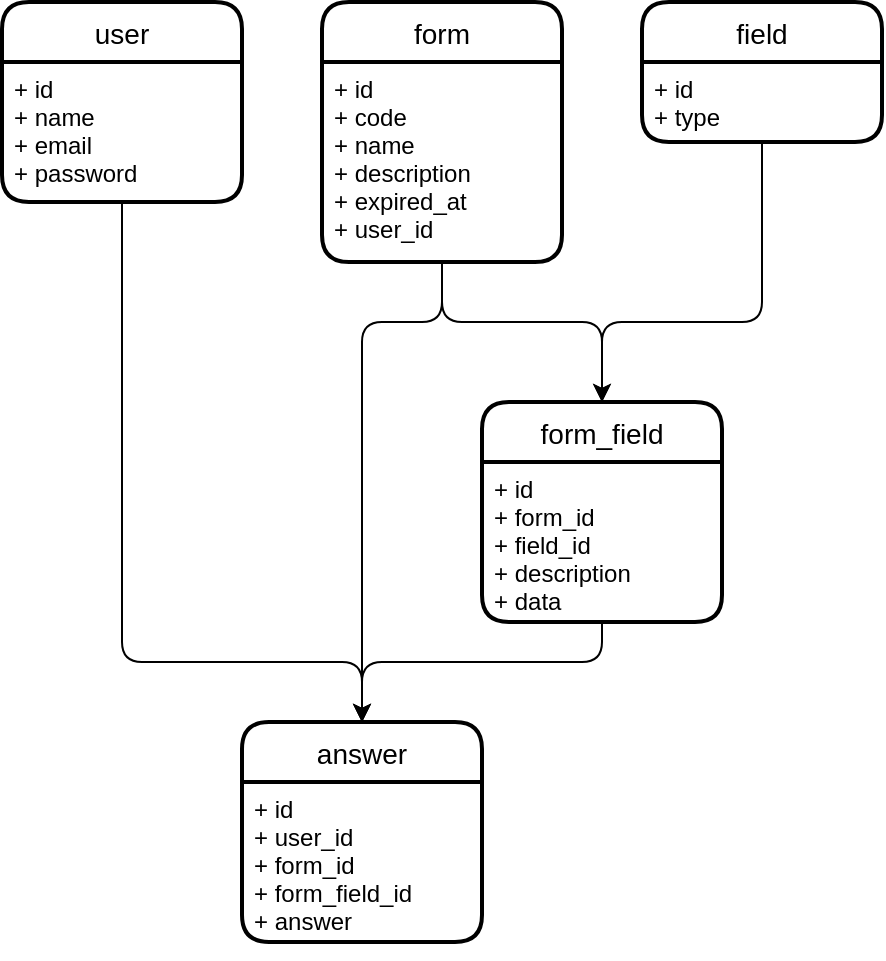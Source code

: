 <mxfile>
    <diagram id="Qkm_uD1kTnvRlvZmmLBl" name="Page-1">
        <mxGraphModel dx="795" dy="564" grid="1" gridSize="10" guides="1" tooltips="1" connect="1" arrows="1" fold="1" page="1" pageScale="1" pageWidth="827" pageHeight="1169" math="0" shadow="0">
            <root>
                <mxCell id="0"/>
                <mxCell id="1" parent="0"/>
                <mxCell id="2" value="user" style="swimlane;childLayout=stackLayout;horizontal=1;startSize=30;horizontalStack=0;rounded=1;fontSize=14;fontStyle=0;strokeWidth=2;resizeParent=0;resizeLast=1;shadow=0;dashed=0;align=center;" parent="1" vertex="1">
                    <mxGeometry x="60" y="40" width="120" height="100" as="geometry">
                        <mxRectangle x="280" y="160" width="60" height="30" as="alternateBounds"/>
                    </mxGeometry>
                </mxCell>
                <mxCell id="3" value="+ id&#10;+ name&#10;+ email&#10;+ password" style="align=left;strokeColor=none;fillColor=none;spacingLeft=4;fontSize=12;verticalAlign=top;resizable=0;rotatable=0;part=1;" parent="2" vertex="1">
                    <mxGeometry y="30" width="120" height="70" as="geometry"/>
                </mxCell>
                <mxCell id="4" value="form" style="swimlane;childLayout=stackLayout;horizontal=1;startSize=30;horizontalStack=0;rounded=1;fontSize=14;fontStyle=0;strokeWidth=2;resizeParent=0;resizeLast=1;shadow=0;dashed=0;align=center;" parent="1" vertex="1">
                    <mxGeometry x="220" y="40" width="120" height="130" as="geometry">
                        <mxRectangle x="330" y="310" width="60" height="30" as="alternateBounds"/>
                    </mxGeometry>
                </mxCell>
                <mxCell id="5" value="+ id&#10;+ code&#10;+ name&#10;+ description&#10;+ expired_at&#10;+ user_id" style="align=left;strokeColor=none;fillColor=none;spacingLeft=4;fontSize=12;verticalAlign=top;resizable=0;rotatable=0;part=1;" parent="4" vertex="1">
                    <mxGeometry y="30" width="120" height="100" as="geometry"/>
                </mxCell>
                <mxCell id="6" value="field" style="swimlane;childLayout=stackLayout;horizontal=1;startSize=30;horizontalStack=0;rounded=1;fontSize=14;fontStyle=0;strokeWidth=2;resizeParent=0;resizeLast=1;shadow=0;dashed=0;align=center;" parent="1" vertex="1">
                    <mxGeometry x="380" y="40" width="120" height="70" as="geometry"/>
                </mxCell>
                <mxCell id="7" value="+ id&#10;+ type" style="align=left;strokeColor=none;fillColor=none;spacingLeft=4;fontSize=12;verticalAlign=top;resizable=0;rotatable=0;part=1;" parent="6" vertex="1">
                    <mxGeometry y="30" width="120" height="40" as="geometry"/>
                </mxCell>
                <mxCell id="8" value="form_field" style="swimlane;childLayout=stackLayout;horizontal=1;startSize=30;horizontalStack=0;rounded=1;fontSize=14;fontStyle=0;strokeWidth=2;resizeParent=0;resizeLast=1;shadow=0;dashed=0;align=center;" parent="1" vertex="1">
                    <mxGeometry x="300" y="240" width="120" height="110" as="geometry"/>
                </mxCell>
                <mxCell id="9" value="+ id&#10;+ form_id&#10;+ field_id&#10;+ description&#10;+ data" style="align=left;strokeColor=none;fillColor=none;spacingLeft=4;fontSize=12;verticalAlign=top;resizable=0;rotatable=0;part=1;" parent="8" vertex="1">
                    <mxGeometry y="30" width="120" height="80" as="geometry"/>
                </mxCell>
                <mxCell id="11" value="answer" style="swimlane;childLayout=stackLayout;horizontal=1;startSize=30;horizontalStack=0;rounded=1;fontSize=14;fontStyle=0;strokeWidth=2;resizeParent=0;resizeLast=1;shadow=0;dashed=0;align=center;" parent="1" vertex="1">
                    <mxGeometry x="180" y="400" width="120" height="110" as="geometry">
                        <mxRectangle x="280" y="600" width="150" height="30" as="alternateBounds"/>
                    </mxGeometry>
                </mxCell>
                <mxCell id="13" style="edgeStyle=none;html=1;" parent="11" source="12" target="11" edge="1">
                    <mxGeometry relative="1" as="geometry"/>
                </mxCell>
                <mxCell id="12" value="+ id&#10;+ user_id&#10;+ form_id&#10;+ form_field_id&#10;+ answer" style="align=left;strokeColor=none;fillColor=none;spacingLeft=4;fontSize=12;verticalAlign=top;resizable=0;rotatable=0;part=1;" parent="11" vertex="1">
                    <mxGeometry y="30" width="120" height="80" as="geometry"/>
                </mxCell>
                <mxCell id="14" style="edgeStyle=none;html=1;entryX=0.5;entryY=0;entryDx=0;entryDy=0;exitX=0.5;exitY=1;exitDx=0;exitDy=0;" edge="1" parent="1" source="5" target="8">
                    <mxGeometry relative="1" as="geometry">
                        <Array as="points">
                            <mxPoint x="280" y="200"/>
                            <mxPoint x="360" y="200"/>
                        </Array>
                    </mxGeometry>
                </mxCell>
                <mxCell id="15" style="edgeStyle=none;html=1;entryX=0.5;entryY=0;entryDx=0;entryDy=0;" edge="1" parent="1" source="7" target="8">
                    <mxGeometry relative="1" as="geometry">
                        <mxPoint x="320" y="230" as="targetPoint"/>
                        <Array as="points">
                            <mxPoint x="440" y="200"/>
                            <mxPoint x="360" y="200"/>
                        </Array>
                    </mxGeometry>
                </mxCell>
                <mxCell id="16" style="edgeStyle=none;html=1;" edge="1" parent="1" source="9">
                    <mxGeometry relative="1" as="geometry">
                        <mxPoint x="240" y="400" as="targetPoint"/>
                        <Array as="points">
                            <mxPoint x="360" y="370"/>
                            <mxPoint x="240" y="370"/>
                        </Array>
                    </mxGeometry>
                </mxCell>
                <mxCell id="17" style="edgeStyle=none;html=1;entryX=0.5;entryY=0;entryDx=0;entryDy=0;" edge="1" parent="1" source="3" target="11">
                    <mxGeometry relative="1" as="geometry">
                        <Array as="points">
                            <mxPoint x="120" y="370"/>
                            <mxPoint x="240" y="370"/>
                        </Array>
                    </mxGeometry>
                </mxCell>
                <mxCell id="19" style="edgeStyle=none;html=1;exitX=0.5;exitY=1;exitDx=0;exitDy=0;entryX=0.5;entryY=0;entryDx=0;entryDy=0;" edge="1" parent="1" source="5" target="11">
                    <mxGeometry relative="1" as="geometry">
                        <Array as="points">
                            <mxPoint x="280" y="200"/>
                            <mxPoint x="240" y="200"/>
                        </Array>
                    </mxGeometry>
                </mxCell>
            </root>
        </mxGraphModel>
    </diagram>
</mxfile>